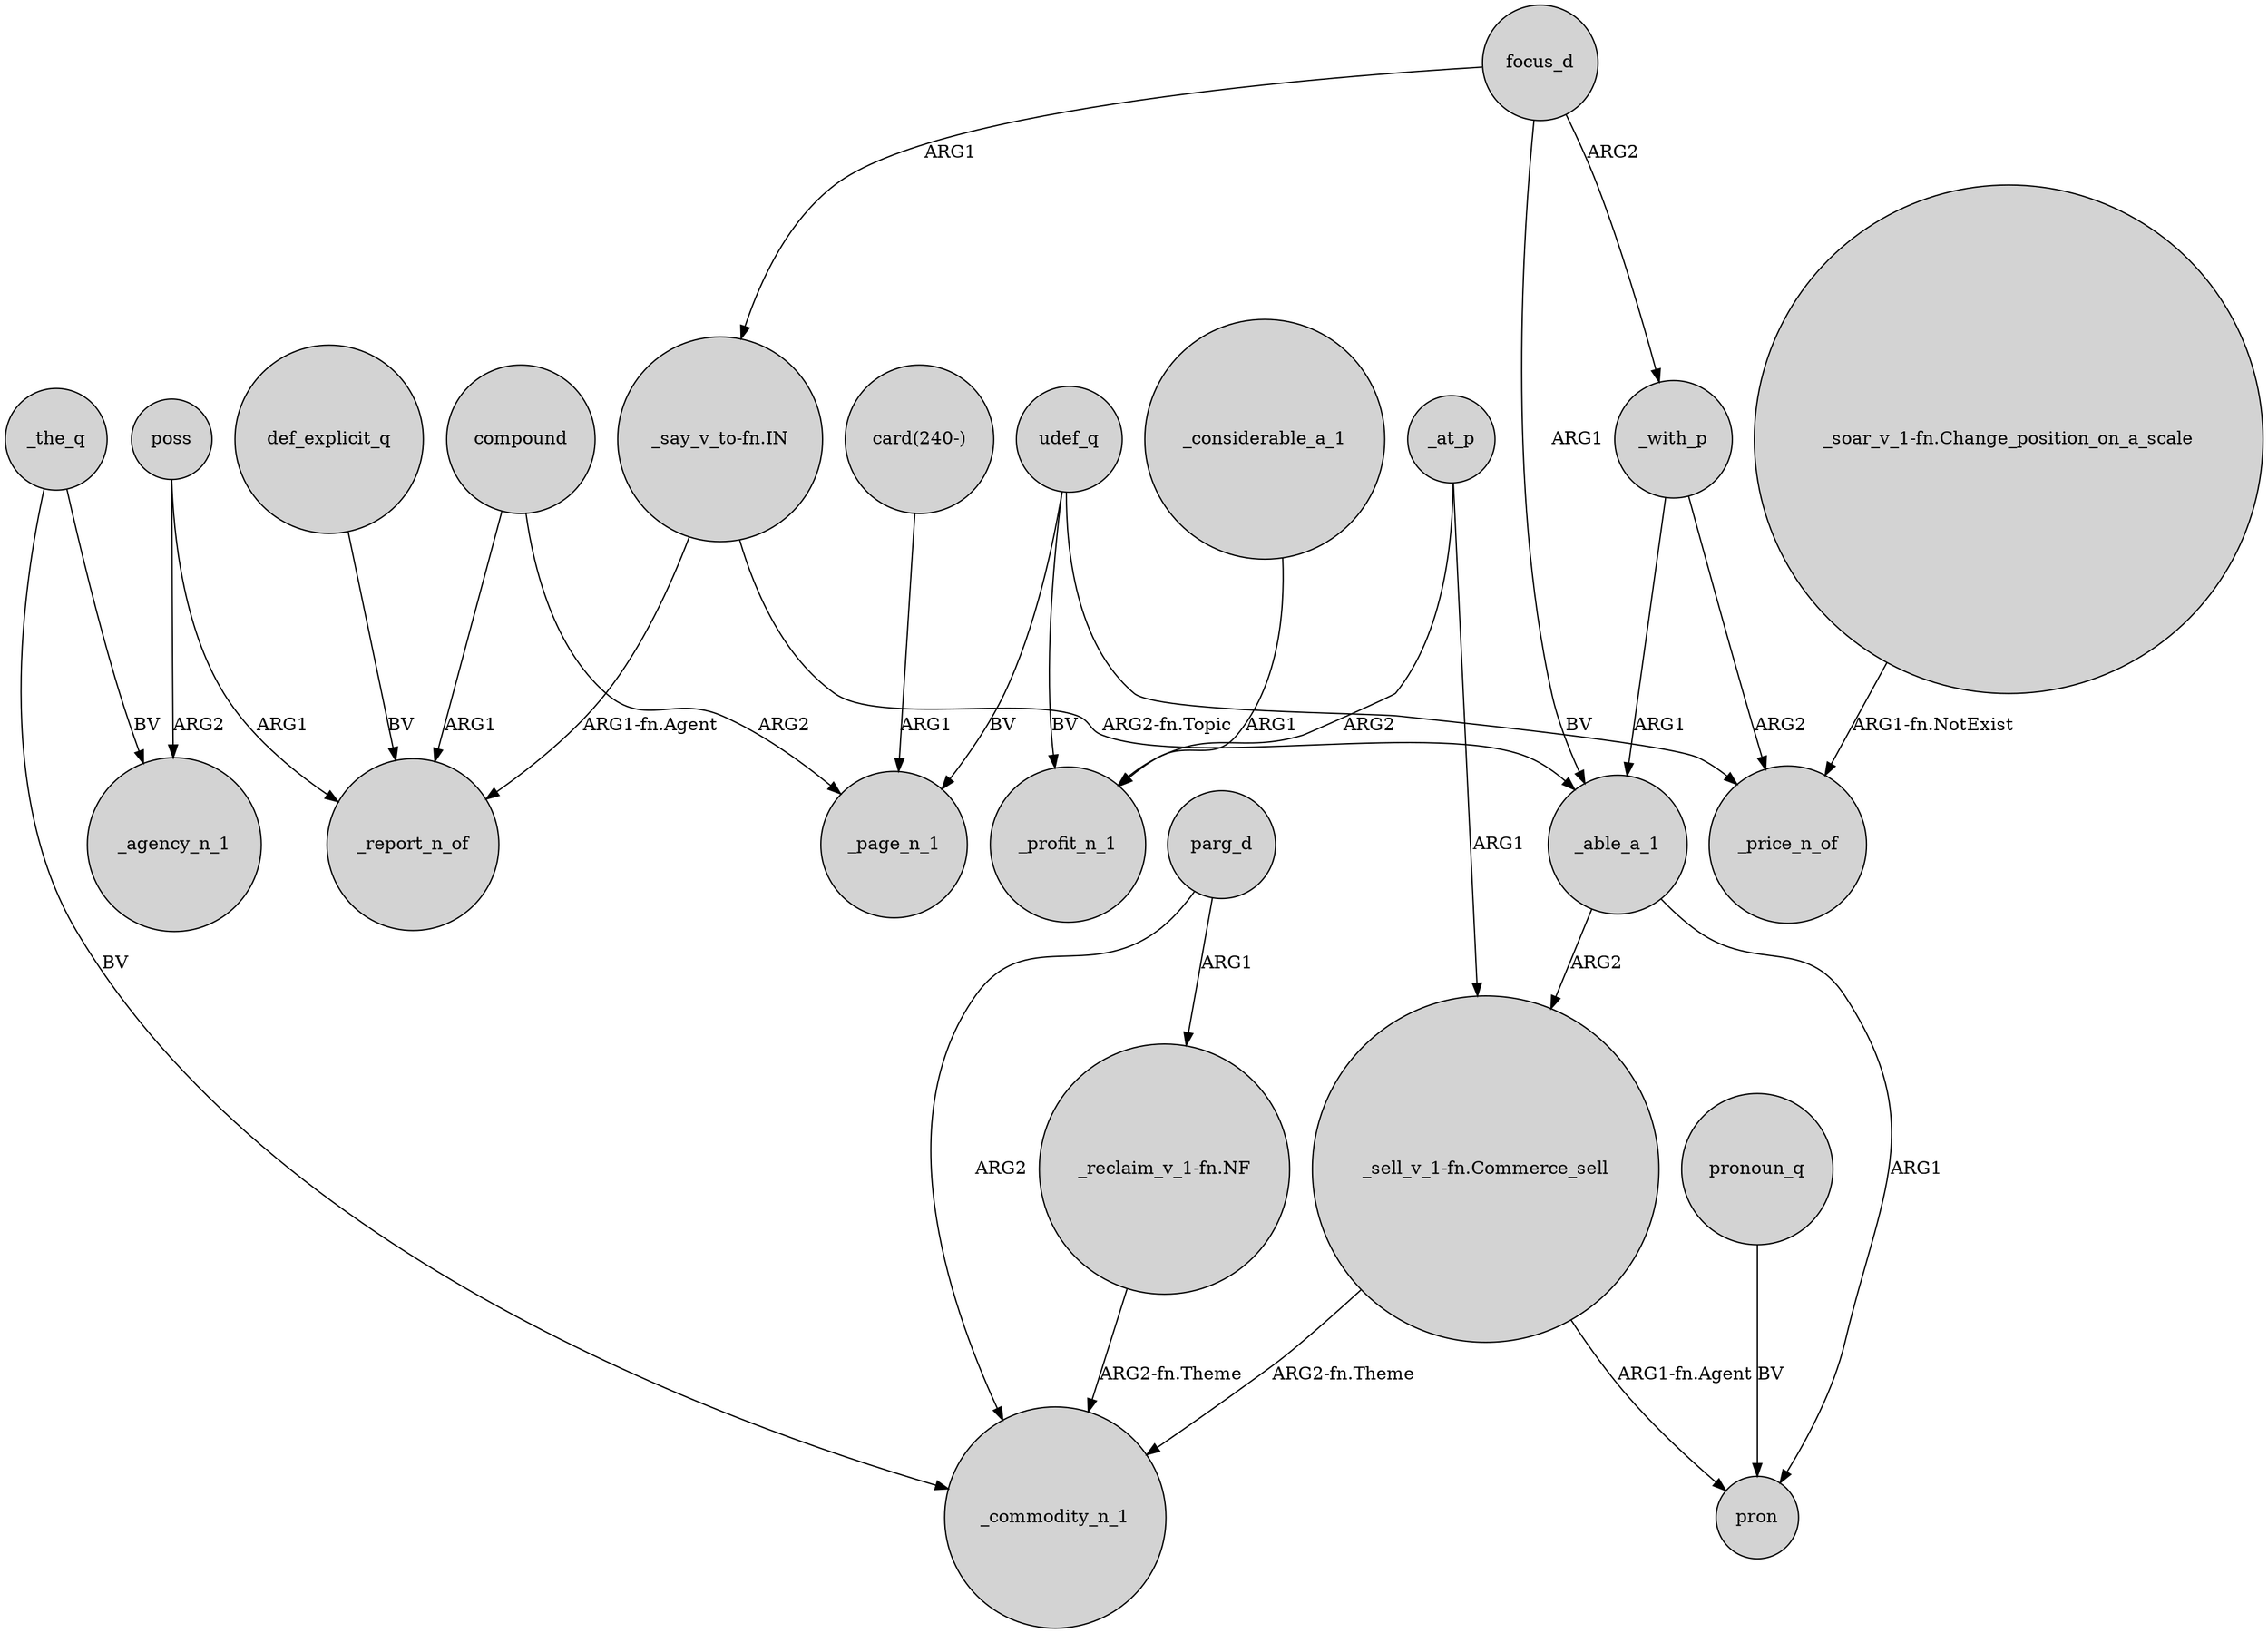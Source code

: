 digraph {
	node [shape=circle style=filled]
	_the_q -> _agency_n_1 [label=BV]
	parg_d -> "_reclaim_v_1-fn.NF" [label=ARG1]
	_the_q -> _commodity_n_1 [label=BV]
	compound -> _report_n_of [label=ARG1]
	udef_q -> _price_n_of [label=BV]
	"_say_v_to-fn.IN" -> _report_n_of [label="ARG1-fn.Agent"]
	poss -> _report_n_of [label=ARG1]
	_with_p -> _able_a_1 [label=ARG1]
	_at_p -> _profit_n_1 [label=ARG2]
	focus_d -> _with_p [label=ARG2]
	_with_p -> _price_n_of [label=ARG2]
	"_soar_v_1-fn.Change_position_on_a_scale" -> _price_n_of [label="ARG1-fn.NotExist"]
	"_say_v_to-fn.IN" -> _able_a_1 [label="ARG2-fn.Topic"]
	"_reclaim_v_1-fn.NF" -> _commodity_n_1 [label="ARG2-fn.Theme"]
	pronoun_q -> pron [label=BV]
	_considerable_a_1 -> _profit_n_1 [label=ARG1]
	poss -> _agency_n_1 [label=ARG2]
	focus_d -> _able_a_1 [label=ARG1]
	def_explicit_q -> _report_n_of [label=BV]
	_able_a_1 -> "_sell_v_1-fn.Commerce_sell" [label=ARG2]
	"card(240-)" -> _page_n_1 [label=ARG1]
	compound -> _page_n_1 [label=ARG2]
	udef_q -> _profit_n_1 [label=BV]
	"_sell_v_1-fn.Commerce_sell" -> pron [label="ARG1-fn.Agent"]
	_able_a_1 -> pron [label=ARG1]
	"_sell_v_1-fn.Commerce_sell" -> _commodity_n_1 [label="ARG2-fn.Theme"]
	udef_q -> _page_n_1 [label=BV]
	parg_d -> _commodity_n_1 [label=ARG2]
	_at_p -> "_sell_v_1-fn.Commerce_sell" [label=ARG1]
	focus_d -> "_say_v_to-fn.IN" [label=ARG1]
}
